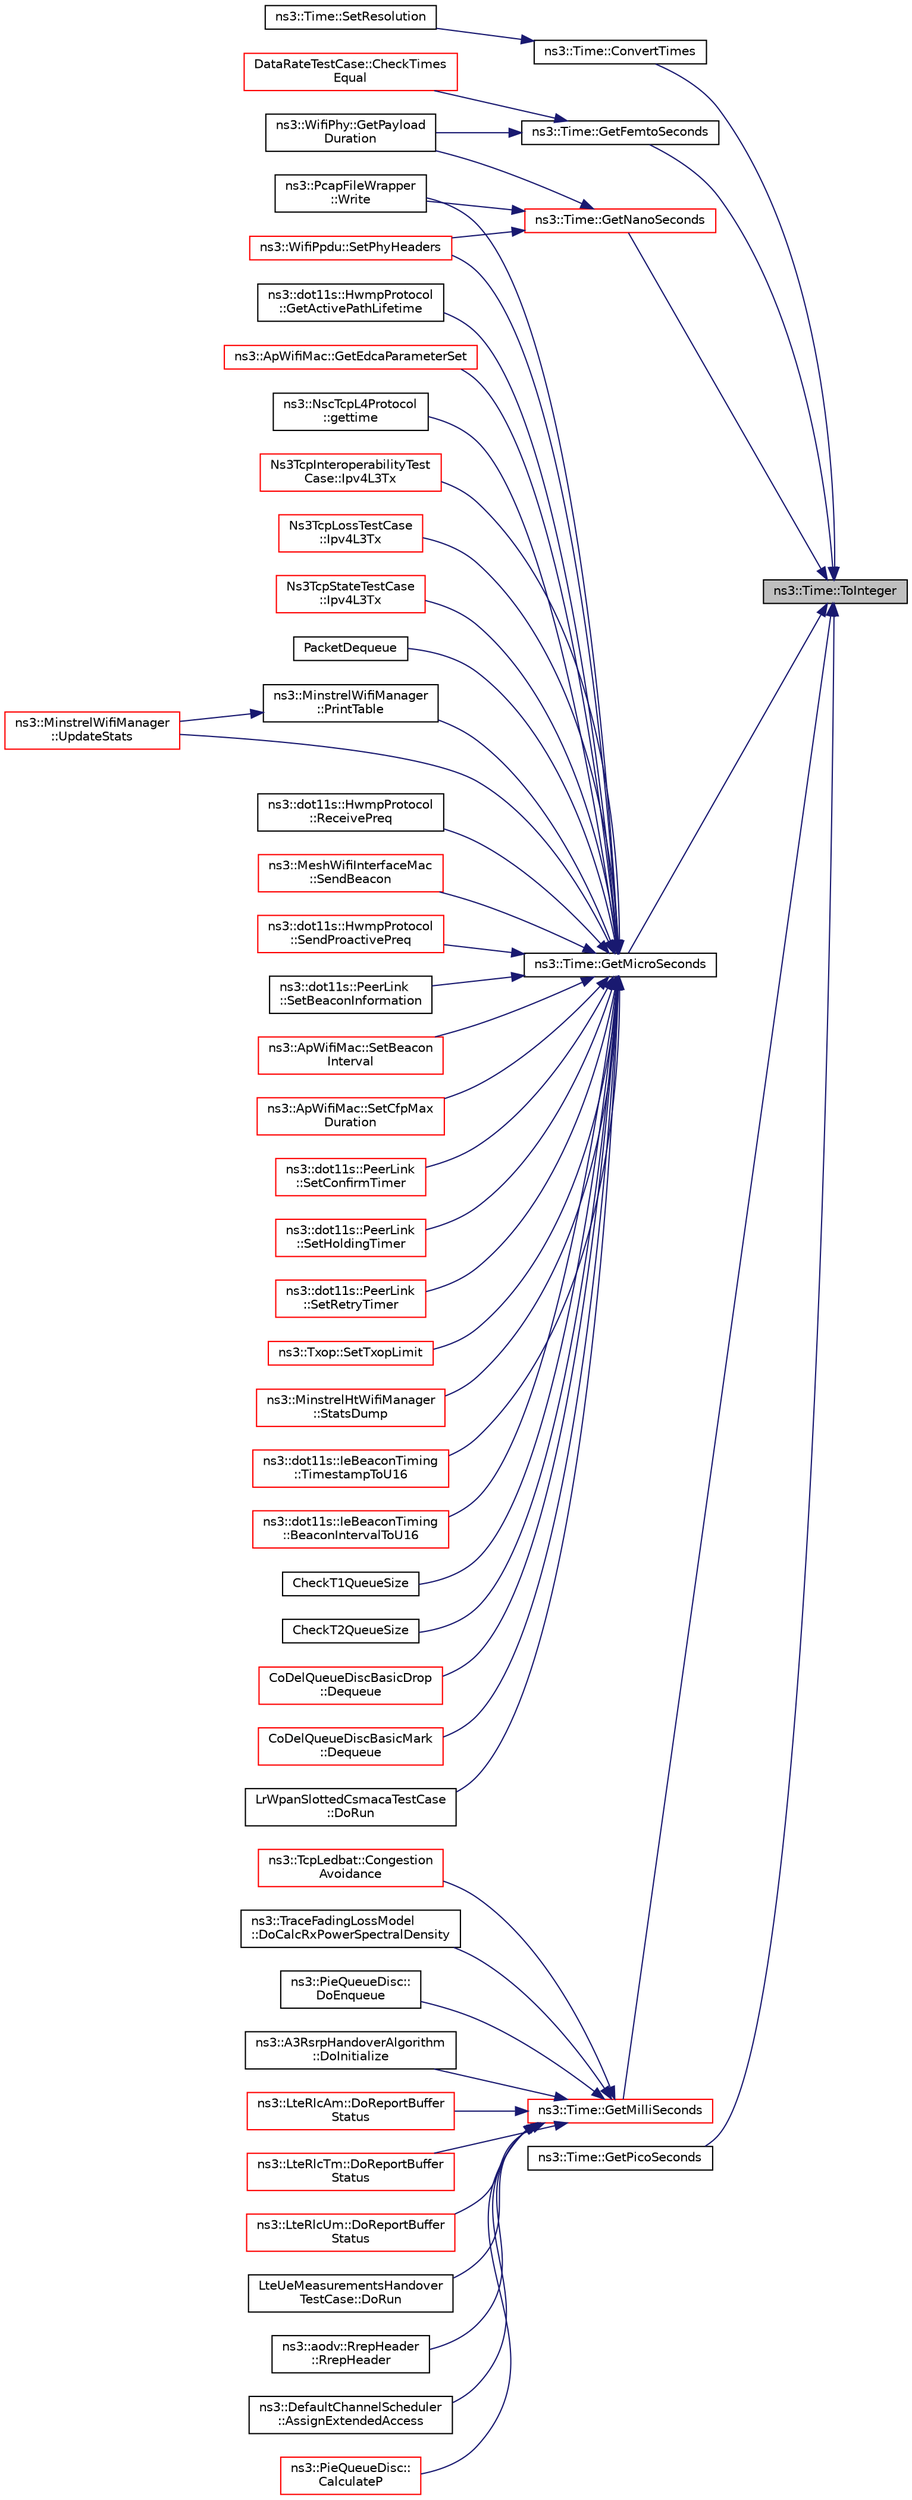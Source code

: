 digraph "ns3::Time::ToInteger"
{
 // LATEX_PDF_SIZE
  edge [fontname="Helvetica",fontsize="10",labelfontname="Helvetica",labelfontsize="10"];
  node [fontname="Helvetica",fontsize="10",shape=record];
  rankdir="RL";
  Node1 [label="ns3::Time::ToInteger",height=0.2,width=0.4,color="black", fillcolor="grey75", style="filled", fontcolor="black",tooltip="Get the Time value expressed in a particular unit."];
  Node1 -> Node2 [dir="back",color="midnightblue",fontsize="10",style="solid",fontname="Helvetica"];
  Node2 [label="ns3::Time::ConvertTimes",height=0.2,width=0.4,color="black", fillcolor="white", style="filled",URL="$classns3_1_1_time.html#ab9aa5b31389ff3d227e0eaf89250d787",tooltip="Convert existing Times to the new unit."];
  Node2 -> Node3 [dir="back",color="midnightblue",fontsize="10",style="solid",fontname="Helvetica"];
  Node3 [label="ns3::Time::SetResolution",height=0.2,width=0.4,color="black", fillcolor="white", style="filled",URL="$classns3_1_1_time.html#aba6ca5fd762a8c94884f76f957dd39cf",tooltip="Set the current Resolution."];
  Node1 -> Node4 [dir="back",color="midnightblue",fontsize="10",style="solid",fontname="Helvetica"];
  Node4 [label="ns3::Time::GetFemtoSeconds",height=0.2,width=0.4,color="black", fillcolor="white", style="filled",URL="$classns3_1_1_time.html#a039463ff53f188d3e18f955602cb7045",tooltip="Get an approximation of the time stored in this instance in the indicated unit."];
  Node4 -> Node5 [dir="back",color="midnightblue",fontsize="10",style="solid",fontname="Helvetica"];
  Node5 [label="DataRateTestCase::CheckTimes\lEqual",height=0.2,width=0.4,color="red", fillcolor="white", style="filled",URL="$class_data_rate_test_case.html#a27d8f42621bc3b78acdb1e39bcf208c5",tooltip=" "];
  Node4 -> Node8 [dir="back",color="midnightblue",fontsize="10",style="solid",fontname="Helvetica"];
  Node8 [label="ns3::WifiPhy::GetPayload\lDuration",height=0.2,width=0.4,color="black", fillcolor="white", style="filled",URL="$classns3_1_1_wifi_phy.html#a7e72152289274c390430fa6e52e99acf",tooltip=" "];
  Node1 -> Node9 [dir="back",color="midnightblue",fontsize="10",style="solid",fontname="Helvetica"];
  Node9 [label="ns3::Time::GetMicroSeconds",height=0.2,width=0.4,color="black", fillcolor="white", style="filled",URL="$classns3_1_1_time.html#a0b012c8e774fc7b96cad91a05c8e0122",tooltip="Get an approximation of the time stored in this instance in the indicated unit."];
  Node9 -> Node10 [dir="back",color="midnightblue",fontsize="10",style="solid",fontname="Helvetica"];
  Node10 [label="ns3::dot11s::IeBeaconTiming\l::BeaconIntervalToU16",height=0.2,width=0.4,color="red", fillcolor="white", style="filled",URL="$classns3_1_1dot11s_1_1_ie_beacon_timing.html#a3786fc43fe97f2692a3c040440e55a3d",tooltip="Beacon interval to U16 function."];
  Node9 -> Node13 [dir="back",color="midnightblue",fontsize="10",style="solid",fontname="Helvetica"];
  Node13 [label="CheckT1QueueSize",height=0.2,width=0.4,color="black", fillcolor="white", style="filled",URL="$dctcp-example_8cc.html#a5b6390e24f70d911200bee2865e76841",tooltip=" "];
  Node9 -> Node14 [dir="back",color="midnightblue",fontsize="10",style="solid",fontname="Helvetica"];
  Node14 [label="CheckT2QueueSize",height=0.2,width=0.4,color="black", fillcolor="white", style="filled",URL="$dctcp-example_8cc.html#afe0a7ee9b7e70e985250a718811b492b",tooltip=" "];
  Node9 -> Node15 [dir="back",color="midnightblue",fontsize="10",style="solid",fontname="Helvetica"];
  Node15 [label="CoDelQueueDiscBasicDrop\l::Dequeue",height=0.2,width=0.4,color="red", fillcolor="white", style="filled",URL="$class_co_del_queue_disc_basic_drop.html#ab858662db8af1c6f181bd0d01d44ce48",tooltip="Dequeue function."];
  Node9 -> Node17 [dir="back",color="midnightblue",fontsize="10",style="solid",fontname="Helvetica"];
  Node17 [label="CoDelQueueDiscBasicMark\l::Dequeue",height=0.2,width=0.4,color="red", fillcolor="white", style="filled",URL="$class_co_del_queue_disc_basic_mark.html#a5bd6585ca1a4996e2aa4efe75e771623",tooltip="Dequeue function."];
  Node9 -> Node19 [dir="back",color="midnightblue",fontsize="10",style="solid",fontname="Helvetica"];
  Node19 [label="LrWpanSlottedCsmacaTestCase\l::DoRun",height=0.2,width=0.4,color="black", fillcolor="white", style="filled",URL="$class_lr_wpan_slotted_csmaca_test_case.html#af513cbd5b3e73576d41b4a72a709ee7d",tooltip="Implementation to actually run this TestCase."];
  Node9 -> Node20 [dir="back",color="midnightblue",fontsize="10",style="solid",fontname="Helvetica"];
  Node20 [label="ns3::dot11s::HwmpProtocol\l::GetActivePathLifetime",height=0.2,width=0.4,color="black", fillcolor="white", style="filled",URL="$classns3_1_1dot11s_1_1_hwmp_protocol.html#acfc77a36ca687b5808faa4f98c84a377",tooltip="Get active path lifetime function."];
  Node9 -> Node21 [dir="back",color="midnightblue",fontsize="10",style="solid",fontname="Helvetica"];
  Node21 [label="ns3::ApWifiMac::GetEdcaParameterSet",height=0.2,width=0.4,color="red", fillcolor="white", style="filled",URL="$classns3_1_1_ap_wifi_mac.html#a8fdab70d8075899ae259189089cca8a7",tooltip="Return the EDCA Parameter Set of the current AP."];
  Node9 -> Node29 [dir="back",color="midnightblue",fontsize="10",style="solid",fontname="Helvetica"];
  Node29 [label="ns3::NscTcpL4Protocol\l::gettime",height=0.2,width=0.4,color="black", fillcolor="white", style="filled",URL="$classns3_1_1_nsc_tcp_l4_protocol.html#a72d7f72fb9687c791a1a6d92ce0c0c85",tooltip="Called by the Linux stack RNG initialization."];
  Node9 -> Node30 [dir="back",color="midnightblue",fontsize="10",style="solid",fontname="Helvetica"];
  Node30 [label="Ns3TcpInteroperabilityTest\lCase::Ipv4L3Tx",height=0.2,width=0.4,color="red", fillcolor="white", style="filled",URL="$class_ns3_tcp_interoperability_test_case.html#a22015819cad44a2e3ebbecddc8b14458",tooltip=" "];
  Node9 -> Node32 [dir="back",color="midnightblue",fontsize="10",style="solid",fontname="Helvetica"];
  Node32 [label="Ns3TcpLossTestCase\l::Ipv4L3Tx",height=0.2,width=0.4,color="red", fillcolor="white", style="filled",URL="$class_ns3_tcp_loss_test_case.html#ae9d29d3511ccbdbd60805872294ae8ce",tooltip=" "];
  Node9 -> Node34 [dir="back",color="midnightblue",fontsize="10",style="solid",fontname="Helvetica"];
  Node34 [label="Ns3TcpStateTestCase\l::Ipv4L3Tx",height=0.2,width=0.4,color="red", fillcolor="white", style="filled",URL="$class_ns3_tcp_state_test_case.html#a35f15c824c1f3ac84ad6e0b1a984a39d",tooltip=" "];
  Node9 -> Node36 [dir="back",color="midnightblue",fontsize="10",style="solid",fontname="Helvetica"];
  Node36 [label="PacketDequeue",height=0.2,width=0.4,color="black", fillcolor="white", style="filled",URL="$fqcodel-l4s-example_8cc.html#aef9d91949c67959dfd525287a941ddc4",tooltip=" "];
  Node9 -> Node37 [dir="back",color="midnightblue",fontsize="10",style="solid",fontname="Helvetica"];
  Node37 [label="ns3::MinstrelWifiManager\l::PrintTable",height=0.2,width=0.4,color="black", fillcolor="white", style="filled",URL="$classns3_1_1_minstrel_wifi_manager.html#ae0f9ad3c56685b57053b76180924a619",tooltip="Print Minstrel Table."];
  Node37 -> Node38 [dir="back",color="midnightblue",fontsize="10",style="solid",fontname="Helvetica"];
  Node38 [label="ns3::MinstrelWifiManager\l::UpdateStats",height=0.2,width=0.4,color="red", fillcolor="white", style="filled",URL="$classns3_1_1_minstrel_wifi_manager.html#a5702af5353375bbb7099b41b76fc7c21",tooltip="Update the Minstrel Table."];
  Node9 -> Node47 [dir="back",color="midnightblue",fontsize="10",style="solid",fontname="Helvetica"];
  Node47 [label="ns3::dot11s::HwmpProtocol\l::ReceivePreq",height=0.2,width=0.4,color="black", fillcolor="white", style="filled",URL="$classns3_1_1dot11s_1_1_hwmp_protocol.html#ac50e179d526367f5280cca0710fb4418",tooltip="Handler for receiving Path Request."];
  Node9 -> Node48 [dir="back",color="midnightblue",fontsize="10",style="solid",fontname="Helvetica"];
  Node48 [label="ns3::MeshWifiInterfaceMac\l::SendBeacon",height=0.2,width=0.4,color="red", fillcolor="white", style="filled",URL="$classns3_1_1_mesh_wifi_interface_mac.html#ad83362b1af946376ee349a8ea0c4d7ba",tooltip="Send beacon."];
  Node9 -> Node52 [dir="back",color="midnightblue",fontsize="10",style="solid",fontname="Helvetica"];
  Node52 [label="ns3::dot11s::HwmpProtocol\l::SendProactivePreq",height=0.2,width=0.4,color="red", fillcolor="white", style="filled",URL="$classns3_1_1dot11s_1_1_hwmp_protocol.html#aa441183b0679939c73535bd256e8d0d0",tooltip="Proactive Preq routines:"];
  Node9 -> Node54 [dir="back",color="midnightblue",fontsize="10",style="solid",fontname="Helvetica"];
  Node54 [label="ns3::dot11s::PeerLink\l::SetBeaconInformation",height=0.2,width=0.4,color="black", fillcolor="white", style="filled",URL="$classns3_1_1dot11s_1_1_peer_link.html#a51f0de2b9bfd67d0f720e9a89d15912b",tooltip="Process beacon received from peer."];
  Node9 -> Node55 [dir="back",color="midnightblue",fontsize="10",style="solid",fontname="Helvetica"];
  Node55 [label="ns3::ApWifiMac::SetBeacon\lInterval",height=0.2,width=0.4,color="red", fillcolor="white", style="filled",URL="$classns3_1_1_ap_wifi_mac.html#a164d67e99b6afd7cdf95c1ec5a5b40e4",tooltip=" "];
  Node9 -> Node56 [dir="back",color="midnightblue",fontsize="10",style="solid",fontname="Helvetica"];
  Node56 [label="ns3::ApWifiMac::SetCfpMax\lDuration",height=0.2,width=0.4,color="red", fillcolor="white", style="filled",URL="$classns3_1_1_ap_wifi_mac.html#acad609705088cd9063014f068099a8f2",tooltip=" "];
  Node9 -> Node57 [dir="back",color="midnightblue",fontsize="10",style="solid",fontname="Helvetica"];
  Node57 [label="ns3::dot11s::PeerLink\l::SetConfirmTimer",height=0.2,width=0.4,color="red", fillcolor="white", style="filled",URL="$classns3_1_1dot11s_1_1_peer_link.html#ab7f793f0d95207a35f9f670aa86ea414",tooltip=" "];
  Node9 -> Node65 [dir="back",color="midnightblue",fontsize="10",style="solid",fontname="Helvetica"];
  Node65 [label="ns3::dot11s::PeerLink\l::SetHoldingTimer",height=0.2,width=0.4,color="red", fillcolor="white", style="filled",URL="$classns3_1_1dot11s_1_1_peer_link.html#a270a9aa7945fa680b2c03e5b5d20f3c0",tooltip=" "];
  Node9 -> Node74 [dir="back",color="midnightblue",fontsize="10",style="solid",fontname="Helvetica"];
  Node74 [label="ns3::WifiPpdu::SetPhyHeaders",height=0.2,width=0.4,color="red", fillcolor="white", style="filled",URL="$classns3_1_1_wifi_ppdu.html#a5f14f8fd340d849570daffe0a46a31ed",tooltip="Fill in the PHY headers."];
  Node9 -> Node72 [dir="back",color="midnightblue",fontsize="10",style="solid",fontname="Helvetica"];
  Node72 [label="ns3::dot11s::PeerLink\l::SetRetryTimer",height=0.2,width=0.4,color="red", fillcolor="white", style="filled",URL="$classns3_1_1dot11s_1_1_peer_link.html#a427403516dd5b94b100d6e924d230146",tooltip=" "];
  Node9 -> Node76 [dir="back",color="midnightblue",fontsize="10",style="solid",fontname="Helvetica"];
  Node76 [label="ns3::Txop::SetTxopLimit",height=0.2,width=0.4,color="red", fillcolor="white", style="filled",URL="$classns3_1_1_txop.html#a61ce285cd5e9cbc9b3ce695033b716c2",tooltip="Set the TXOP limit."];
  Node9 -> Node101 [dir="back",color="midnightblue",fontsize="10",style="solid",fontname="Helvetica"];
  Node101 [label="ns3::MinstrelHtWifiManager\l::StatsDump",height=0.2,width=0.4,color="red", fillcolor="white", style="filled",URL="$classns3_1_1_minstrel_ht_wifi_manager.html#a44798e87fb373d369daa7a3135bf0030",tooltip="Print group statistics."];
  Node9 -> Node116 [dir="back",color="midnightblue",fontsize="10",style="solid",fontname="Helvetica"];
  Node116 [label="ns3::dot11s::IeBeaconTiming\l::TimestampToU16",height=0.2,width=0.4,color="red", fillcolor="white", style="filled",URL="$classns3_1_1dot11s_1_1_ie_beacon_timing.html#adbd32edc0693151e4a303edc46810baf",tooltip="Timestamp to U16 function."];
  Node9 -> Node38 [dir="back",color="midnightblue",fontsize="10",style="solid",fontname="Helvetica"];
  Node9 -> Node117 [dir="back",color="midnightblue",fontsize="10",style="solid",fontname="Helvetica"];
  Node117 [label="ns3::PcapFileWrapper\l::Write",height=0.2,width=0.4,color="black", fillcolor="white", style="filled",URL="$classns3_1_1_pcap_file_wrapper.html#a00c5afa3a653c6bcfaa37fe35c43675e",tooltip="Write the next packet to file."];
  Node1 -> Node118 [dir="back",color="midnightblue",fontsize="10",style="solid",fontname="Helvetica"];
  Node118 [label="ns3::Time::GetMilliSeconds",height=0.2,width=0.4,color="red", fillcolor="white", style="filled",URL="$classns3_1_1_time.html#ad012aa15ec441ad811a09954f95e4a8d",tooltip="Get an approximation of the time stored in this instance in the indicated unit."];
  Node118 -> Node119 [dir="back",color="midnightblue",fontsize="10",style="solid",fontname="Helvetica"];
  Node119 [label="ns3::aodv::RrepHeader\l::RrepHeader",height=0.2,width=0.4,color="black", fillcolor="white", style="filled",URL="$classns3_1_1aodv_1_1_rrep_header.html#aa05b7871285bac865f1ed0e84ccd21cd",tooltip="constructor"];
  Node118 -> Node120 [dir="back",color="midnightblue",fontsize="10",style="solid",fontname="Helvetica"];
  Node120 [label="ns3::DefaultChannelScheduler\l::AssignExtendedAccess",height=0.2,width=0.4,color="black", fillcolor="white", style="filled",URL="$classns3_1_1_default_channel_scheduler.html#ac04d88e86b56d56681145dfb16b7cbeb",tooltip=" "];
  Node118 -> Node121 [dir="back",color="midnightblue",fontsize="10",style="solid",fontname="Helvetica"];
  Node121 [label="ns3::PieQueueDisc::\lCalculateP",height=0.2,width=0.4,color="red", fillcolor="white", style="filled",URL="$classns3_1_1_pie_queue_disc.html#a43714379ecc42291464ea1e861ac6633",tooltip="Periodically update the drop probability based on the delay samples: not only the current delay sampl..."];
  Node118 -> Node123 [dir="back",color="midnightblue",fontsize="10",style="solid",fontname="Helvetica"];
  Node123 [label="ns3::TcpLedbat::Congestion\lAvoidance",height=0.2,width=0.4,color="red", fillcolor="white", style="filled",URL="$classns3_1_1_tcp_ledbat.html#a592b6df30581c978ddabf095eb0300c6",tooltip="Reduce Congestion."];
  Node118 -> Node125 [dir="back",color="midnightblue",fontsize="10",style="solid",fontname="Helvetica"];
  Node125 [label="ns3::TraceFadingLossModel\l::DoCalcRxPowerSpectralDensity",height=0.2,width=0.4,color="black", fillcolor="white", style="filled",URL="$classns3_1_1_trace_fading_loss_model.html#a970c6119d64e72ccec5d144f96ab6a72",tooltip=" "];
  Node118 -> Node126 [dir="back",color="midnightblue",fontsize="10",style="solid",fontname="Helvetica"];
  Node126 [label="ns3::PieQueueDisc::\lDoEnqueue",height=0.2,width=0.4,color="black", fillcolor="white", style="filled",URL="$classns3_1_1_pie_queue_disc.html#a583c0ac9ca43810a32af239e23e31614",tooltip="This function actually enqueues a packet into the queue disc."];
  Node118 -> Node127 [dir="back",color="midnightblue",fontsize="10",style="solid",fontname="Helvetica"];
  Node127 [label="ns3::A3RsrpHandoverAlgorithm\l::DoInitialize",height=0.2,width=0.4,color="black", fillcolor="white", style="filled",URL="$classns3_1_1_a3_rsrp_handover_algorithm.html#a0752740942ee94b67c99402ec3bccfe7",tooltip="Initialize() implementation."];
  Node118 -> Node128 [dir="back",color="midnightblue",fontsize="10",style="solid",fontname="Helvetica"];
  Node128 [label="ns3::LteRlcAm::DoReportBuffer\lStatus",height=0.2,width=0.4,color="red", fillcolor="white", style="filled",URL="$classns3_1_1_lte_rlc_am.html#ad81917dde659b1c241aa8d22013c8f4b",tooltip="Report buffer status."];
  Node118 -> Node134 [dir="back",color="midnightblue",fontsize="10",style="solid",fontname="Helvetica"];
  Node134 [label="ns3::LteRlcTm::DoReportBuffer\lStatus",height=0.2,width=0.4,color="red", fillcolor="white", style="filled",URL="$classns3_1_1_lte_rlc_tm.html#a21829b93685d3aded5e5d298e28cde91",tooltip="Report buffer status."];
  Node118 -> Node138 [dir="back",color="midnightblue",fontsize="10",style="solid",fontname="Helvetica"];
  Node138 [label="ns3::LteRlcUm::DoReportBuffer\lStatus",height=0.2,width=0.4,color="red", fillcolor="white", style="filled",URL="$classns3_1_1_lte_rlc_um.html#a10fa1eb47a69669c1d0a61d1f8b05378",tooltip="Report buffer status."];
  Node118 -> Node142 [dir="back",color="midnightblue",fontsize="10",style="solid",fontname="Helvetica"];
  Node142 [label="LteUeMeasurementsHandover\lTestCase::DoRun",height=0.2,width=0.4,color="black", fillcolor="white", style="filled",URL="$class_lte_ue_measurements_handover_test_case.html#ae81c492f54cd25f174b26310458a7e5f",tooltip="Setup the simulation with the intended UE measurement reporting configuration, run it,..."];
  Node1 -> Node317 [dir="back",color="midnightblue",fontsize="10",style="solid",fontname="Helvetica"];
  Node317 [label="ns3::Time::GetNanoSeconds",height=0.2,width=0.4,color="red", fillcolor="white", style="filled",URL="$classns3_1_1_time.html#aff67d7a8139243a066d5292595caa966",tooltip="Get an approximation of the time stored in this instance in the indicated unit."];
  Node317 -> Node8 [dir="back",color="midnightblue",fontsize="10",style="solid",fontname="Helvetica"];
  Node317 -> Node74 [dir="back",color="midnightblue",fontsize="10",style="solid",fontname="Helvetica"];
  Node317 -> Node117 [dir="back",color="midnightblue",fontsize="10",style="solid",fontname="Helvetica"];
  Node1 -> Node390 [dir="back",color="midnightblue",fontsize="10",style="solid",fontname="Helvetica"];
  Node390 [label="ns3::Time::GetPicoSeconds",height=0.2,width=0.4,color="black", fillcolor="white", style="filled",URL="$classns3_1_1_time.html#afca0bd705788a3cb4386a0b200e1b037",tooltip="Get an approximation of the time stored in this instance in the indicated unit."];
}
